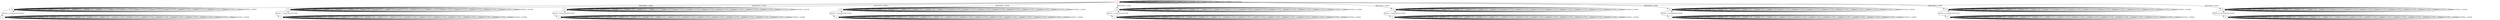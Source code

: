 digraph {
0 [color="red"]
1
2
3
4
5
6
7
8
9
10
11
12
13
14
15
16
17
18
0 -> 0 [label="ILOGIN_0_0/ONOK"]
0 -> 0 [label="ILOGIN_0_1/ONOK"]
0 -> 0 [label="ILOGIN_0_2/ONOK"]
0 -> 0 [label="ILOGIN_1_0/ONOK"]
0 -> 0 [label="ILOGIN_1_1/ONOK"]
0 -> 0 [label="ILOGIN_1_2/ONOK"]
0 -> 0 [label="ILOGIN_2_0/ONOK"]
0 -> 0 [label="ILOGIN_2_1/ONOK"]
0 -> 0 [label="ILOGIN_2_2/ONOK"]
0 -> 0 [label="ILOGOUT/ONOK"]
0 -> 18 [label="IREGISTER_0_0/OOK"]
0 -> 17 [label="IREGISTER_0_1/OOK"]
0 -> 16 [label="IREGISTER_0_2/OOK"]
0 -> 15 [label="IREGISTER_1_0/OOK"]
0 -> 14 [label="IREGISTER_1_1/OOK"]
0 -> 13 [label="IREGISTER_1_2/OOK"]
0 -> 12 [label="IREGISTER_2_0/OOK"]
0 -> 11 [label="IREGISTER_2_1/OOK"]
0 -> 10 [label="IREGISTER_2_2/OOK"]
1 -> 1 [label="ILOGIN_0_0/ONOK"]
1 -> 1 [label="ILOGIN_0_1/ONOK"]
1 -> 1 [label="ILOGIN_0_2/ONOK"]
1 -> 1 [label="ILOGIN_1_0/ONOK"]
1 -> 1 [label="ILOGIN_1_1/ONOK"]
1 -> 1 [label="ILOGIN_1_2/ONOK"]
1 -> 1 [label="ILOGIN_2_0/ONOK"]
1 -> 1 [label="ILOGIN_2_1/ONOK"]
1 -> 1 [label="ILOGIN_2_2/ONOK"]
1 -> 10 [label="ILOGOUT/OOK"]
1 -> 1 [label="IREGISTER_0_0/ONOK"]
1 -> 1 [label="IREGISTER_0_1/ONOK"]
1 -> 1 [label="IREGISTER_0_2/ONOK"]
1 -> 1 [label="IREGISTER_1_0/ONOK"]
1 -> 1 [label="IREGISTER_1_1/ONOK"]
1 -> 1 [label="IREGISTER_1_2/ONOK"]
1 -> 1 [label="IREGISTER_2_0/ONOK"]
1 -> 1 [label="IREGISTER_2_1/ONOK"]
1 -> 1 [label="IREGISTER_2_2/ONOK"]
2 -> 2 [label="ILOGIN_0_0/ONOK"]
2 -> 2 [label="ILOGIN_0_1/ONOK"]
2 -> 2 [label="ILOGIN_0_2/ONOK"]
2 -> 2 [label="ILOGIN_1_0/ONOK"]
2 -> 2 [label="ILOGIN_1_1/ONOK"]
2 -> 2 [label="ILOGIN_1_2/ONOK"]
2 -> 2 [label="ILOGIN_2_0/ONOK"]
2 -> 2 [label="ILOGIN_2_1/ONOK"]
2 -> 2 [label="ILOGIN_2_2/ONOK"]
2 -> 11 [label="ILOGOUT/OOK"]
2 -> 2 [label="IREGISTER_0_0/ONOK"]
2 -> 2 [label="IREGISTER_0_1/ONOK"]
2 -> 2 [label="IREGISTER_0_2/ONOK"]
2 -> 2 [label="IREGISTER_1_0/ONOK"]
2 -> 2 [label="IREGISTER_1_1/ONOK"]
2 -> 2 [label="IREGISTER_1_2/ONOK"]
2 -> 2 [label="IREGISTER_2_0/ONOK"]
2 -> 2 [label="IREGISTER_2_1/ONOK"]
2 -> 2 [label="IREGISTER_2_2/ONOK"]
3 -> 3 [label="ILOGIN_0_0/ONOK"]
3 -> 3 [label="ILOGIN_0_1/ONOK"]
3 -> 3 [label="ILOGIN_0_2/ONOK"]
3 -> 3 [label="ILOGIN_1_0/ONOK"]
3 -> 3 [label="ILOGIN_1_1/ONOK"]
3 -> 3 [label="ILOGIN_1_2/ONOK"]
3 -> 3 [label="ILOGIN_2_0/ONOK"]
3 -> 3 [label="ILOGIN_2_1/ONOK"]
3 -> 3 [label="ILOGIN_2_2/ONOK"]
3 -> 12 [label="ILOGOUT/OOK"]
3 -> 3 [label="IREGISTER_0_0/ONOK"]
3 -> 3 [label="IREGISTER_0_1/ONOK"]
3 -> 3 [label="IREGISTER_0_2/ONOK"]
3 -> 3 [label="IREGISTER_1_0/ONOK"]
3 -> 3 [label="IREGISTER_1_1/ONOK"]
3 -> 3 [label="IREGISTER_1_2/ONOK"]
3 -> 3 [label="IREGISTER_2_0/ONOK"]
3 -> 3 [label="IREGISTER_2_1/ONOK"]
3 -> 3 [label="IREGISTER_2_2/ONOK"]
4 -> 4 [label="ILOGIN_0_0/ONOK"]
4 -> 4 [label="ILOGIN_0_1/ONOK"]
4 -> 4 [label="ILOGIN_0_2/ONOK"]
4 -> 4 [label="ILOGIN_1_0/ONOK"]
4 -> 4 [label="ILOGIN_1_1/ONOK"]
4 -> 4 [label="ILOGIN_1_2/ONOK"]
4 -> 4 [label="ILOGIN_2_0/ONOK"]
4 -> 4 [label="ILOGIN_2_1/ONOK"]
4 -> 4 [label="ILOGIN_2_2/ONOK"]
4 -> 13 [label="ILOGOUT/OOK"]
4 -> 4 [label="IREGISTER_0_0/ONOK"]
4 -> 4 [label="IREGISTER_0_1/ONOK"]
4 -> 4 [label="IREGISTER_0_2/ONOK"]
4 -> 4 [label="IREGISTER_1_0/ONOK"]
4 -> 4 [label="IREGISTER_1_1/ONOK"]
4 -> 4 [label="IREGISTER_1_2/ONOK"]
4 -> 4 [label="IREGISTER_2_0/ONOK"]
4 -> 4 [label="IREGISTER_2_1/ONOK"]
4 -> 4 [label="IREGISTER_2_2/ONOK"]
5 -> 5 [label="ILOGIN_0_0/ONOK"]
5 -> 5 [label="ILOGIN_0_1/ONOK"]
5 -> 5 [label="ILOGIN_0_2/ONOK"]
5 -> 5 [label="ILOGIN_1_0/ONOK"]
5 -> 5 [label="ILOGIN_1_1/ONOK"]
5 -> 5 [label="ILOGIN_1_2/ONOK"]
5 -> 5 [label="ILOGIN_2_0/ONOK"]
5 -> 5 [label="ILOGIN_2_1/ONOK"]
5 -> 5 [label="ILOGIN_2_2/ONOK"]
5 -> 14 [label="ILOGOUT/OOK"]
5 -> 5 [label="IREGISTER_0_0/ONOK"]
5 -> 5 [label="IREGISTER_0_1/ONOK"]
5 -> 5 [label="IREGISTER_0_2/ONOK"]
5 -> 5 [label="IREGISTER_1_0/ONOK"]
5 -> 5 [label="IREGISTER_1_1/ONOK"]
5 -> 5 [label="IREGISTER_1_2/ONOK"]
5 -> 5 [label="IREGISTER_2_0/ONOK"]
5 -> 5 [label="IREGISTER_2_1/ONOK"]
5 -> 5 [label="IREGISTER_2_2/ONOK"]
6 -> 6 [label="ILOGIN_0_0/ONOK"]
6 -> 6 [label="ILOGIN_0_1/ONOK"]
6 -> 6 [label="ILOGIN_0_2/ONOK"]
6 -> 6 [label="ILOGIN_1_0/ONOK"]
6 -> 6 [label="ILOGIN_1_1/ONOK"]
6 -> 6 [label="ILOGIN_1_2/ONOK"]
6 -> 6 [label="ILOGIN_2_0/ONOK"]
6 -> 6 [label="ILOGIN_2_1/ONOK"]
6 -> 6 [label="ILOGIN_2_2/ONOK"]
6 -> 15 [label="ILOGOUT/OOK"]
6 -> 6 [label="IREGISTER_0_0/ONOK"]
6 -> 6 [label="IREGISTER_0_1/ONOK"]
6 -> 6 [label="IREGISTER_0_2/ONOK"]
6 -> 6 [label="IREGISTER_1_0/ONOK"]
6 -> 6 [label="IREGISTER_1_1/ONOK"]
6 -> 6 [label="IREGISTER_1_2/ONOK"]
6 -> 6 [label="IREGISTER_2_0/ONOK"]
6 -> 6 [label="IREGISTER_2_1/ONOK"]
6 -> 6 [label="IREGISTER_2_2/ONOK"]
7 -> 7 [label="ILOGIN_0_0/ONOK"]
7 -> 7 [label="ILOGIN_0_1/ONOK"]
7 -> 7 [label="ILOGIN_0_2/ONOK"]
7 -> 7 [label="ILOGIN_1_0/ONOK"]
7 -> 7 [label="ILOGIN_1_1/ONOK"]
7 -> 7 [label="ILOGIN_1_2/ONOK"]
7 -> 7 [label="ILOGIN_2_0/ONOK"]
7 -> 7 [label="ILOGIN_2_1/ONOK"]
7 -> 7 [label="ILOGIN_2_2/ONOK"]
7 -> 16 [label="ILOGOUT/OOK"]
7 -> 7 [label="IREGISTER_0_0/ONOK"]
7 -> 7 [label="IREGISTER_0_1/ONOK"]
7 -> 7 [label="IREGISTER_0_2/ONOK"]
7 -> 7 [label="IREGISTER_1_0/ONOK"]
7 -> 7 [label="IREGISTER_1_1/ONOK"]
7 -> 7 [label="IREGISTER_1_2/ONOK"]
7 -> 7 [label="IREGISTER_2_0/ONOK"]
7 -> 7 [label="IREGISTER_2_1/ONOK"]
7 -> 7 [label="IREGISTER_2_2/ONOK"]
8 -> 8 [label="ILOGIN_0_0/ONOK"]
8 -> 8 [label="ILOGIN_0_1/ONOK"]
8 -> 8 [label="ILOGIN_0_2/ONOK"]
8 -> 8 [label="ILOGIN_1_0/ONOK"]
8 -> 8 [label="ILOGIN_1_1/ONOK"]
8 -> 8 [label="ILOGIN_1_2/ONOK"]
8 -> 8 [label="ILOGIN_2_0/ONOK"]
8 -> 8 [label="ILOGIN_2_1/ONOK"]
8 -> 8 [label="ILOGIN_2_2/ONOK"]
8 -> 17 [label="ILOGOUT/OOK"]
8 -> 8 [label="IREGISTER_0_0/ONOK"]
8 -> 8 [label="IREGISTER_0_1/ONOK"]
8 -> 8 [label="IREGISTER_0_2/ONOK"]
8 -> 8 [label="IREGISTER_1_0/ONOK"]
8 -> 8 [label="IREGISTER_1_1/ONOK"]
8 -> 8 [label="IREGISTER_1_2/ONOK"]
8 -> 8 [label="IREGISTER_2_0/ONOK"]
8 -> 8 [label="IREGISTER_2_1/ONOK"]
8 -> 8 [label="IREGISTER_2_2/ONOK"]
9 -> 9 [label="ILOGIN_0_0/ONOK"]
9 -> 9 [label="ILOGIN_0_1/ONOK"]
9 -> 9 [label="ILOGIN_0_2/ONOK"]
9 -> 9 [label="ILOGIN_1_0/ONOK"]
9 -> 9 [label="ILOGIN_1_1/ONOK"]
9 -> 9 [label="ILOGIN_1_2/ONOK"]
9 -> 9 [label="ILOGIN_2_0/ONOK"]
9 -> 9 [label="ILOGIN_2_1/ONOK"]
9 -> 9 [label="ILOGIN_2_2/ONOK"]
9 -> 18 [label="ILOGOUT/OOK"]
9 -> 9 [label="IREGISTER_0_0/ONOK"]
9 -> 9 [label="IREGISTER_0_1/ONOK"]
9 -> 9 [label="IREGISTER_0_2/ONOK"]
9 -> 9 [label="IREGISTER_1_0/ONOK"]
9 -> 9 [label="IREGISTER_1_1/ONOK"]
9 -> 9 [label="IREGISTER_1_2/ONOK"]
9 -> 9 [label="IREGISTER_2_0/ONOK"]
9 -> 9 [label="IREGISTER_2_1/ONOK"]
9 -> 9 [label="IREGISTER_2_2/ONOK"]
10 -> 10 [label="ILOGIN_0_0/ONOK"]
10 -> 10 [label="ILOGIN_0_1/ONOK"]
10 -> 10 [label="ILOGIN_0_2/ONOK"]
10 -> 10 [label="ILOGIN_1_0/ONOK"]
10 -> 10 [label="ILOGIN_1_1/ONOK"]
10 -> 10 [label="ILOGIN_1_2/ONOK"]
10 -> 10 [label="ILOGIN_2_0/ONOK"]
10 -> 10 [label="ILOGIN_2_1/ONOK"]
10 -> 1 [label="ILOGIN_2_2/OOK"]
10 -> 10 [label="ILOGOUT/ONOK"]
10 -> 10 [label="IREGISTER_0_0/ONOK"]
10 -> 10 [label="IREGISTER_0_1/ONOK"]
10 -> 10 [label="IREGISTER_0_2/ONOK"]
10 -> 10 [label="IREGISTER_1_0/ONOK"]
10 -> 10 [label="IREGISTER_1_1/ONOK"]
10 -> 10 [label="IREGISTER_1_2/ONOK"]
10 -> 10 [label="IREGISTER_2_0/ONOK"]
10 -> 10 [label="IREGISTER_2_1/ONOK"]
10 -> 10 [label="IREGISTER_2_2/ONOK"]
11 -> 11 [label="ILOGIN_0_0/ONOK"]
11 -> 11 [label="ILOGIN_0_1/ONOK"]
11 -> 11 [label="ILOGIN_0_2/ONOK"]
11 -> 11 [label="ILOGIN_1_0/ONOK"]
11 -> 11 [label="ILOGIN_1_1/ONOK"]
11 -> 11 [label="ILOGIN_1_2/ONOK"]
11 -> 11 [label="ILOGIN_2_0/ONOK"]
11 -> 2 [label="ILOGIN_2_1/OOK"]
11 -> 11 [label="ILOGIN_2_2/ONOK"]
11 -> 11 [label="ILOGOUT/ONOK"]
11 -> 11 [label="IREGISTER_0_0/ONOK"]
11 -> 11 [label="IREGISTER_0_1/ONOK"]
11 -> 11 [label="IREGISTER_0_2/ONOK"]
11 -> 11 [label="IREGISTER_1_0/ONOK"]
11 -> 11 [label="IREGISTER_1_1/ONOK"]
11 -> 11 [label="IREGISTER_1_2/ONOK"]
11 -> 11 [label="IREGISTER_2_0/ONOK"]
11 -> 11 [label="IREGISTER_2_1/ONOK"]
11 -> 11 [label="IREGISTER_2_2/ONOK"]
12 -> 12 [label="ILOGIN_0_0/ONOK"]
12 -> 12 [label="ILOGIN_0_1/ONOK"]
12 -> 12 [label="ILOGIN_0_2/ONOK"]
12 -> 12 [label="ILOGIN_1_0/ONOK"]
12 -> 12 [label="ILOGIN_1_1/ONOK"]
12 -> 12 [label="ILOGIN_1_2/ONOK"]
12 -> 3 [label="ILOGIN_2_0/OOK"]
12 -> 12 [label="ILOGIN_2_1/ONOK"]
12 -> 12 [label="ILOGIN_2_2/ONOK"]
12 -> 12 [label="ILOGOUT/ONOK"]
12 -> 12 [label="IREGISTER_0_0/ONOK"]
12 -> 12 [label="IREGISTER_0_1/ONOK"]
12 -> 12 [label="IREGISTER_0_2/ONOK"]
12 -> 12 [label="IREGISTER_1_0/ONOK"]
12 -> 12 [label="IREGISTER_1_1/ONOK"]
12 -> 12 [label="IREGISTER_1_2/ONOK"]
12 -> 12 [label="IREGISTER_2_0/ONOK"]
12 -> 12 [label="IREGISTER_2_1/ONOK"]
12 -> 12 [label="IREGISTER_2_2/ONOK"]
13 -> 13 [label="ILOGIN_0_0/ONOK"]
13 -> 13 [label="ILOGIN_0_1/ONOK"]
13 -> 13 [label="ILOGIN_0_2/ONOK"]
13 -> 13 [label="ILOGIN_1_0/ONOK"]
13 -> 13 [label="ILOGIN_1_1/ONOK"]
13 -> 4 [label="ILOGIN_1_2/OOK"]
13 -> 13 [label="ILOGIN_2_0/ONOK"]
13 -> 13 [label="ILOGIN_2_1/ONOK"]
13 -> 13 [label="ILOGIN_2_2/ONOK"]
13 -> 13 [label="ILOGOUT/ONOK"]
13 -> 13 [label="IREGISTER_0_0/ONOK"]
13 -> 13 [label="IREGISTER_0_1/ONOK"]
13 -> 13 [label="IREGISTER_0_2/ONOK"]
13 -> 13 [label="IREGISTER_1_0/ONOK"]
13 -> 13 [label="IREGISTER_1_1/ONOK"]
13 -> 13 [label="IREGISTER_1_2/ONOK"]
13 -> 13 [label="IREGISTER_2_0/ONOK"]
13 -> 13 [label="IREGISTER_2_1/ONOK"]
13 -> 13 [label="IREGISTER_2_2/ONOK"]
14 -> 14 [label="ILOGIN_0_0/ONOK"]
14 -> 14 [label="ILOGIN_0_1/ONOK"]
14 -> 14 [label="ILOGIN_0_2/ONOK"]
14 -> 14 [label="ILOGIN_1_0/ONOK"]
14 -> 5 [label="ILOGIN_1_1/OOK"]
14 -> 14 [label="ILOGIN_1_2/ONOK"]
14 -> 14 [label="ILOGIN_2_0/ONOK"]
14 -> 14 [label="ILOGIN_2_1/ONOK"]
14 -> 14 [label="ILOGIN_2_2/ONOK"]
14 -> 14 [label="ILOGOUT/ONOK"]
14 -> 14 [label="IREGISTER_0_0/ONOK"]
14 -> 14 [label="IREGISTER_0_1/ONOK"]
14 -> 14 [label="IREGISTER_0_2/ONOK"]
14 -> 14 [label="IREGISTER_1_0/ONOK"]
14 -> 14 [label="IREGISTER_1_1/ONOK"]
14 -> 14 [label="IREGISTER_1_2/ONOK"]
14 -> 14 [label="IREGISTER_2_0/ONOK"]
14 -> 14 [label="IREGISTER_2_1/ONOK"]
14 -> 14 [label="IREGISTER_2_2/ONOK"]
15 -> 15 [label="ILOGIN_0_0/ONOK"]
15 -> 15 [label="ILOGIN_0_1/ONOK"]
15 -> 15 [label="ILOGIN_0_2/ONOK"]
15 -> 6 [label="ILOGIN_1_0/OOK"]
15 -> 15 [label="ILOGIN_1_1/ONOK"]
15 -> 15 [label="ILOGIN_1_2/ONOK"]
15 -> 15 [label="ILOGIN_2_0/ONOK"]
15 -> 15 [label="ILOGIN_2_1/ONOK"]
15 -> 15 [label="ILOGIN_2_2/ONOK"]
15 -> 15 [label="ILOGOUT/ONOK"]
15 -> 15 [label="IREGISTER_0_0/ONOK"]
15 -> 15 [label="IREGISTER_0_1/ONOK"]
15 -> 15 [label="IREGISTER_0_2/ONOK"]
15 -> 15 [label="IREGISTER_1_0/ONOK"]
15 -> 15 [label="IREGISTER_1_1/ONOK"]
15 -> 15 [label="IREGISTER_1_2/ONOK"]
15 -> 15 [label="IREGISTER_2_0/ONOK"]
15 -> 15 [label="IREGISTER_2_1/ONOK"]
15 -> 15 [label="IREGISTER_2_2/ONOK"]
16 -> 16 [label="ILOGIN_0_0/ONOK"]
16 -> 16 [label="ILOGIN_0_1/ONOK"]
16 -> 7 [label="ILOGIN_0_2/OOK"]
16 -> 16 [label="ILOGIN_1_0/ONOK"]
16 -> 16 [label="ILOGIN_1_1/ONOK"]
16 -> 16 [label="ILOGIN_1_2/ONOK"]
16 -> 16 [label="ILOGIN_2_0/ONOK"]
16 -> 16 [label="ILOGIN_2_1/ONOK"]
16 -> 16 [label="ILOGIN_2_2/ONOK"]
16 -> 16 [label="ILOGOUT/ONOK"]
16 -> 16 [label="IREGISTER_0_0/ONOK"]
16 -> 16 [label="IREGISTER_0_1/ONOK"]
16 -> 16 [label="IREGISTER_0_2/ONOK"]
16 -> 16 [label="IREGISTER_1_0/ONOK"]
16 -> 16 [label="IREGISTER_1_1/ONOK"]
16 -> 16 [label="IREGISTER_1_2/ONOK"]
16 -> 16 [label="IREGISTER_2_0/ONOK"]
16 -> 16 [label="IREGISTER_2_1/ONOK"]
16 -> 16 [label="IREGISTER_2_2/ONOK"]
17 -> 17 [label="ILOGIN_0_0/ONOK"]
17 -> 8 [label="ILOGIN_0_1/OOK"]
17 -> 17 [label="ILOGIN_0_2/ONOK"]
17 -> 17 [label="ILOGIN_1_0/ONOK"]
17 -> 17 [label="ILOGIN_1_1/ONOK"]
17 -> 17 [label="ILOGIN_1_2/ONOK"]
17 -> 17 [label="ILOGIN_2_0/ONOK"]
17 -> 17 [label="ILOGIN_2_1/ONOK"]
17 -> 17 [label="ILOGIN_2_2/ONOK"]
17 -> 17 [label="ILOGOUT/ONOK"]
17 -> 17 [label="IREGISTER_0_0/ONOK"]
17 -> 17 [label="IREGISTER_0_1/ONOK"]
17 -> 17 [label="IREGISTER_0_2/ONOK"]
17 -> 17 [label="IREGISTER_1_0/ONOK"]
17 -> 17 [label="IREGISTER_1_1/ONOK"]
17 -> 17 [label="IREGISTER_1_2/ONOK"]
17 -> 17 [label="IREGISTER_2_0/ONOK"]
17 -> 17 [label="IREGISTER_2_1/ONOK"]
17 -> 17 [label="IREGISTER_2_2/ONOK"]
18 -> 9 [label="ILOGIN_0_0/OOK"]
18 -> 18 [label="ILOGIN_0_1/ONOK"]
18 -> 18 [label="ILOGIN_0_2/ONOK"]
18 -> 18 [label="ILOGIN_1_0/ONOK"]
18 -> 18 [label="ILOGIN_1_1/ONOK"]
18 -> 18 [label="ILOGIN_1_2/ONOK"]
18 -> 18 [label="ILOGIN_2_0/ONOK"]
18 -> 18 [label="ILOGIN_2_1/ONOK"]
18 -> 18 [label="ILOGIN_2_2/ONOK"]
18 -> 18 [label="ILOGOUT/ONOK"]
18 -> 18 [label="IREGISTER_0_0/ONOK"]
18 -> 18 [label="IREGISTER_0_1/ONOK"]
18 -> 18 [label="IREGISTER_0_2/ONOK"]
18 -> 18 [label="IREGISTER_1_0/ONOK"]
18 -> 18 [label="IREGISTER_1_1/ONOK"]
18 -> 18 [label="IREGISTER_1_2/ONOK"]
18 -> 18 [label="IREGISTER_2_0/ONOK"]
18 -> 18 [label="IREGISTER_2_1/ONOK"]
18 -> 18 [label="IREGISTER_2_2/ONOK"]
}
